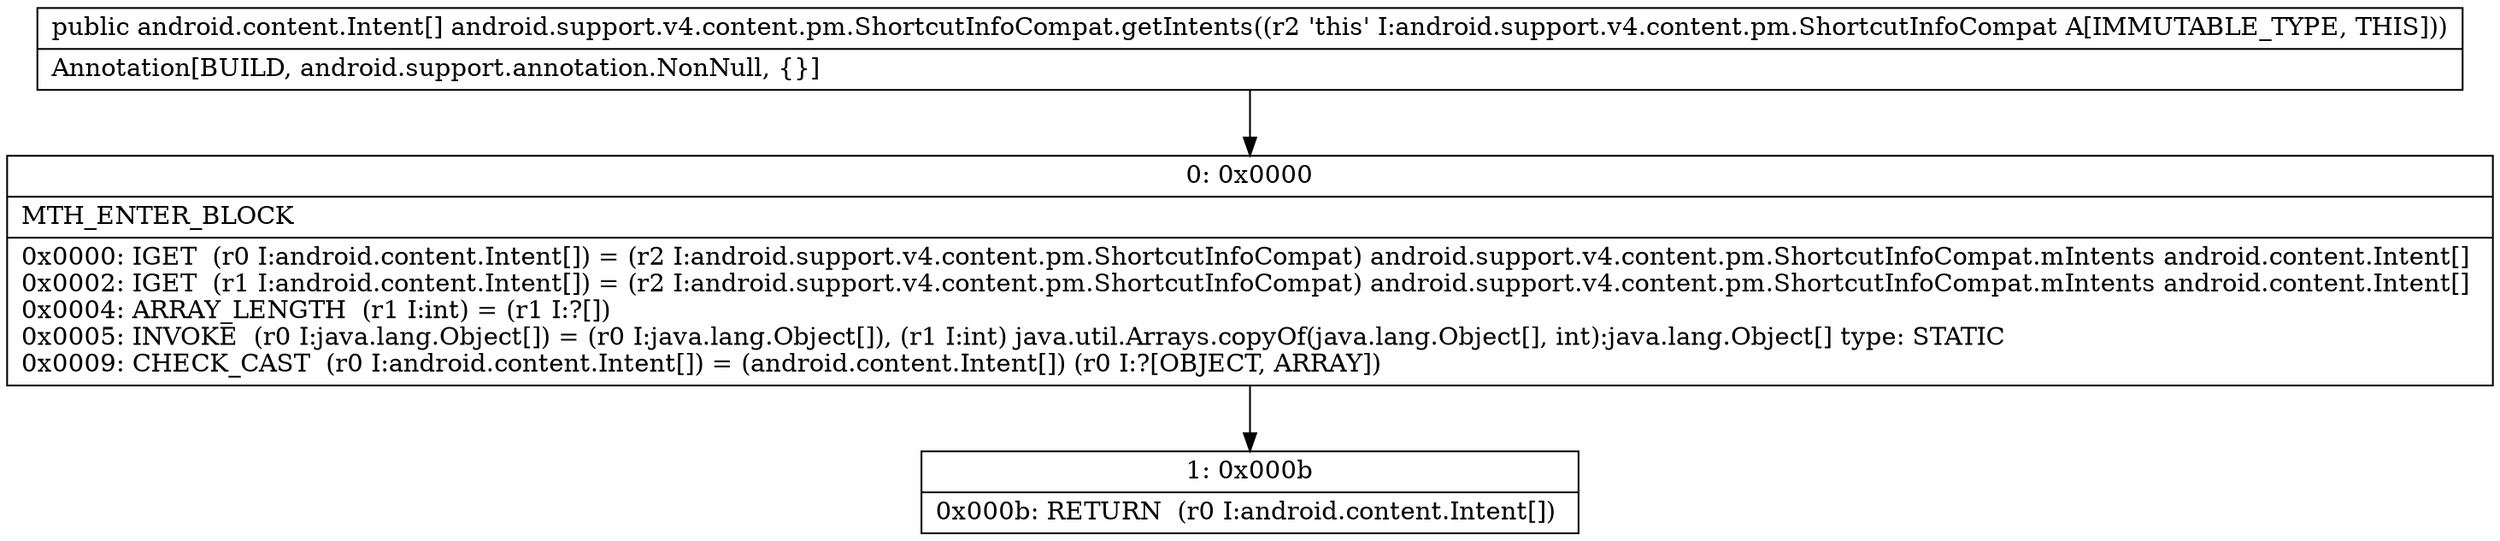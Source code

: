 digraph "CFG forandroid.support.v4.content.pm.ShortcutInfoCompat.getIntents()[Landroid\/content\/Intent;" {
Node_0 [shape=record,label="{0\:\ 0x0000|MTH_ENTER_BLOCK\l|0x0000: IGET  (r0 I:android.content.Intent[]) = (r2 I:android.support.v4.content.pm.ShortcutInfoCompat) android.support.v4.content.pm.ShortcutInfoCompat.mIntents android.content.Intent[] \l0x0002: IGET  (r1 I:android.content.Intent[]) = (r2 I:android.support.v4.content.pm.ShortcutInfoCompat) android.support.v4.content.pm.ShortcutInfoCompat.mIntents android.content.Intent[] \l0x0004: ARRAY_LENGTH  (r1 I:int) = (r1 I:?[]) \l0x0005: INVOKE  (r0 I:java.lang.Object[]) = (r0 I:java.lang.Object[]), (r1 I:int) java.util.Arrays.copyOf(java.lang.Object[], int):java.lang.Object[] type: STATIC \l0x0009: CHECK_CAST  (r0 I:android.content.Intent[]) = (android.content.Intent[]) (r0 I:?[OBJECT, ARRAY]) \l}"];
Node_1 [shape=record,label="{1\:\ 0x000b|0x000b: RETURN  (r0 I:android.content.Intent[]) \l}"];
MethodNode[shape=record,label="{public android.content.Intent[] android.support.v4.content.pm.ShortcutInfoCompat.getIntents((r2 'this' I:android.support.v4.content.pm.ShortcutInfoCompat A[IMMUTABLE_TYPE, THIS]))  | Annotation[BUILD, android.support.annotation.NonNull, \{\}]\l}"];
MethodNode -> Node_0;
Node_0 -> Node_1;
}

